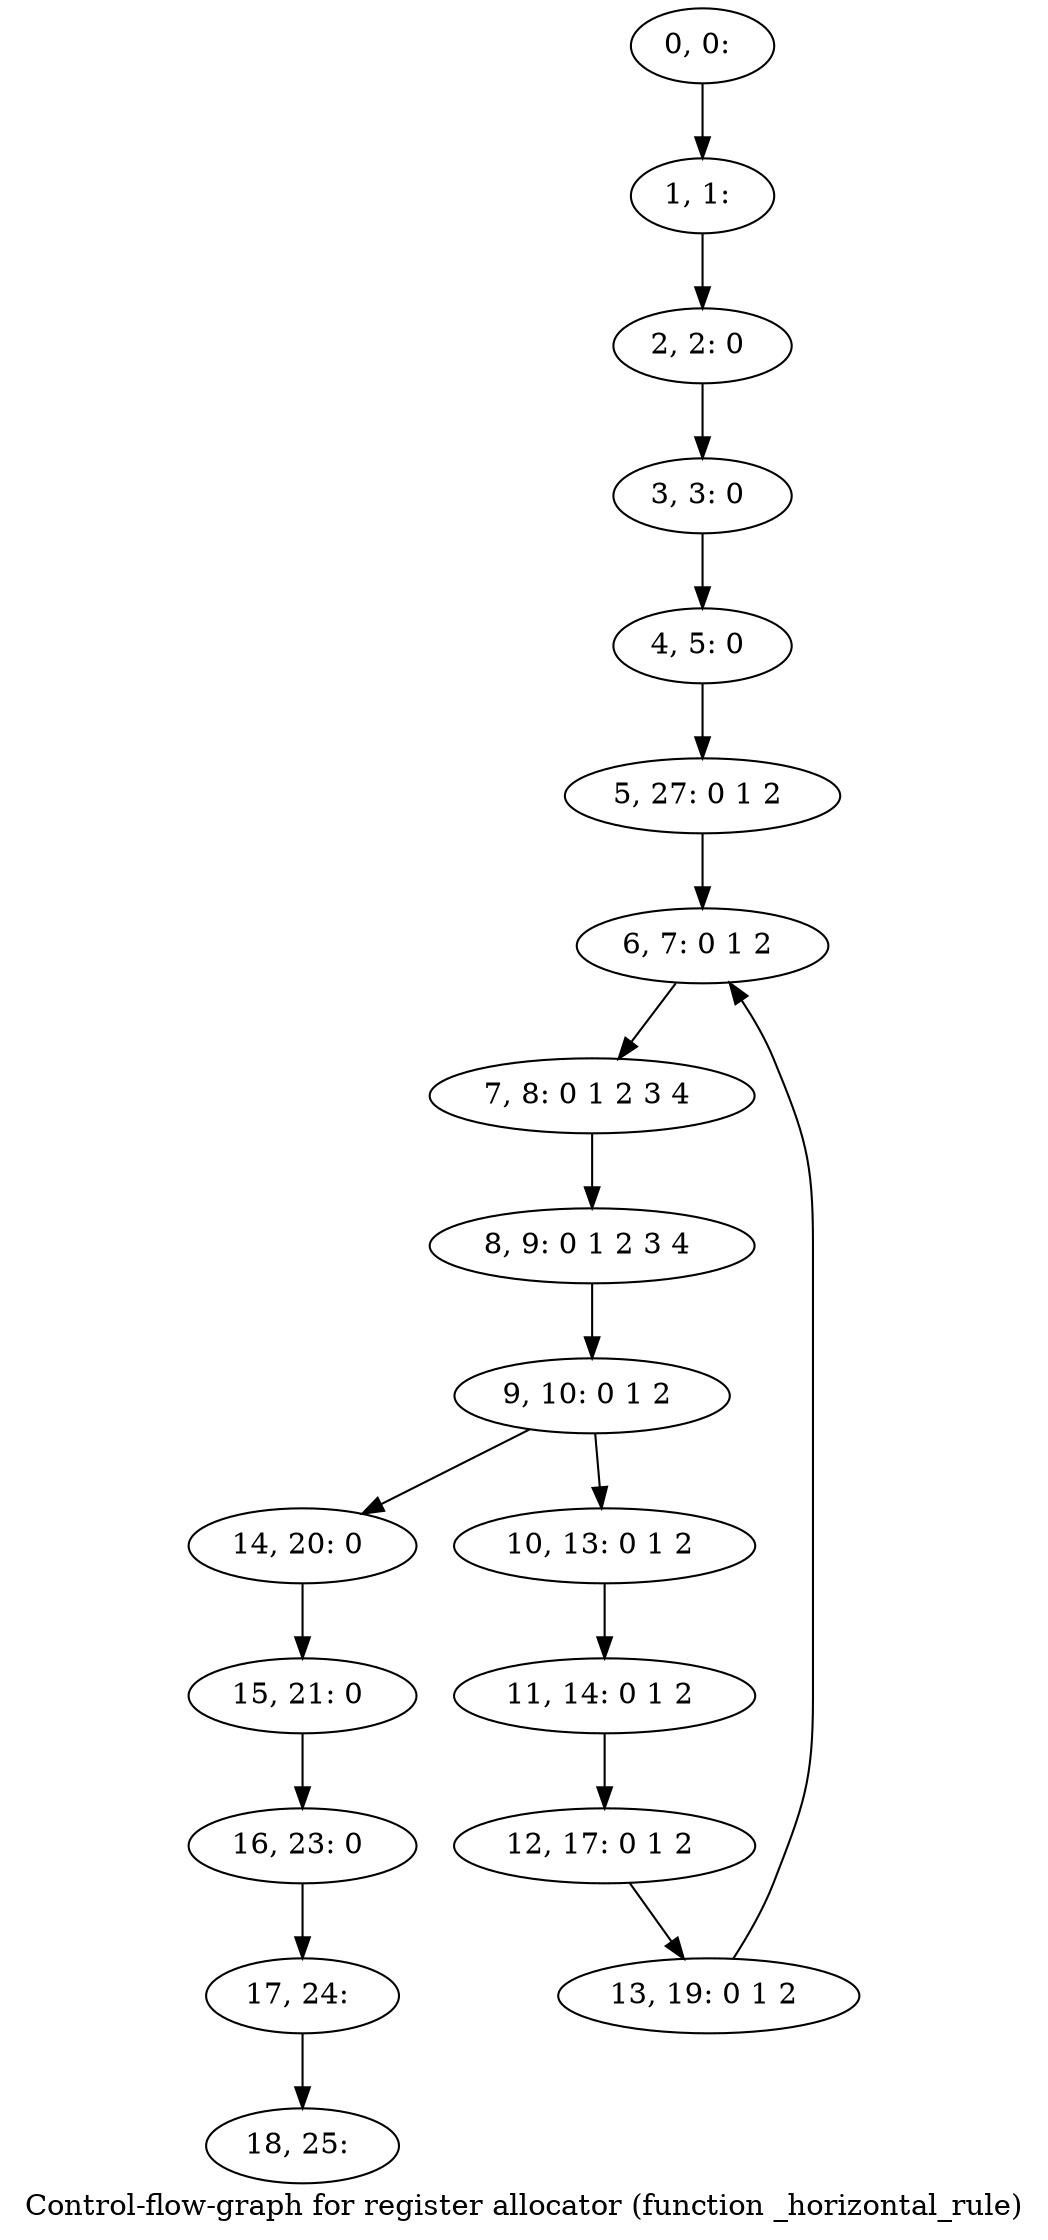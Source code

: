 digraph G {
graph [label="Control-flow-graph for register allocator (function _horizontal_rule)"]
0[label="0, 0: "];
1[label="1, 1: "];
2[label="2, 2: 0 "];
3[label="3, 3: 0 "];
4[label="4, 5: 0 "];
5[label="5, 27: 0 1 2 "];
6[label="6, 7: 0 1 2 "];
7[label="7, 8: 0 1 2 3 4 "];
8[label="8, 9: 0 1 2 3 4 "];
9[label="9, 10: 0 1 2 "];
10[label="10, 13: 0 1 2 "];
11[label="11, 14: 0 1 2 "];
12[label="12, 17: 0 1 2 "];
13[label="13, 19: 0 1 2 "];
14[label="14, 20: 0 "];
15[label="15, 21: 0 "];
16[label="16, 23: 0 "];
17[label="17, 24: "];
18[label="18, 25: "];
0->1 ;
1->2 ;
2->3 ;
3->4 ;
4->5 ;
5->6 ;
6->7 ;
7->8 ;
8->9 ;
9->10 ;
9->14 ;
10->11 ;
11->12 ;
12->13 ;
13->6 ;
14->15 ;
15->16 ;
16->17 ;
17->18 ;
}

